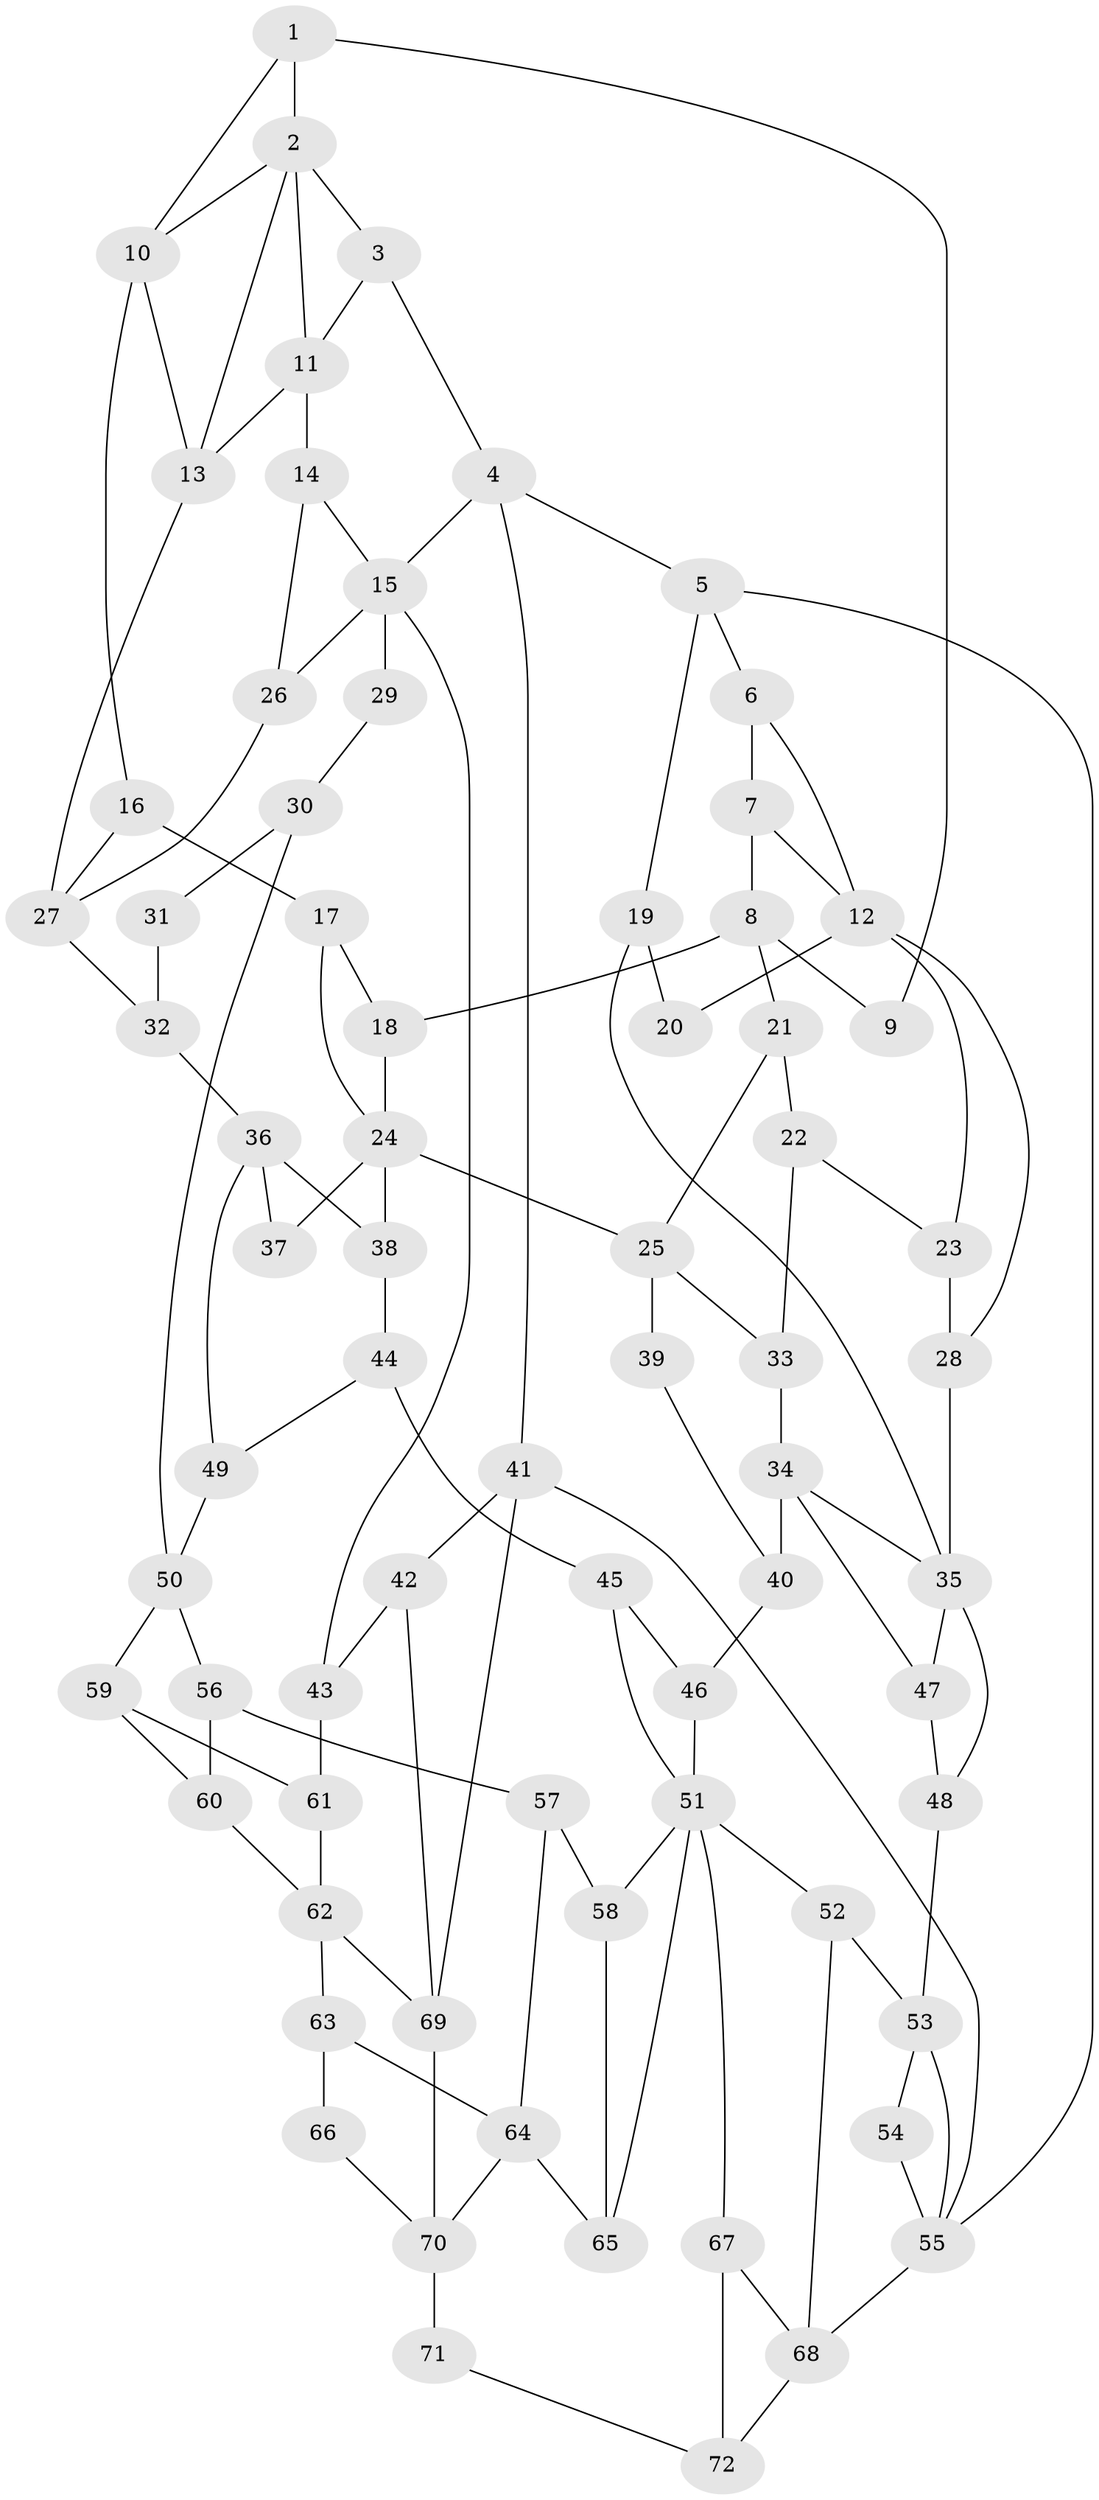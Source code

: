 // original degree distribution, {3: 0.013986013986013986, 4: 0.23076923076923078, 6: 0.2097902097902098, 5: 0.5454545454545454}
// Generated by graph-tools (version 1.1) at 2025/38/03/09/25 02:38:41]
// undirected, 72 vertices, 120 edges
graph export_dot {
graph [start="1"]
  node [color=gray90,style=filled];
  1;
  2;
  3;
  4;
  5;
  6;
  7;
  8;
  9;
  10;
  11;
  12;
  13;
  14;
  15;
  16;
  17;
  18;
  19;
  20;
  21;
  22;
  23;
  24;
  25;
  26;
  27;
  28;
  29;
  30;
  31;
  32;
  33;
  34;
  35;
  36;
  37;
  38;
  39;
  40;
  41;
  42;
  43;
  44;
  45;
  46;
  47;
  48;
  49;
  50;
  51;
  52;
  53;
  54;
  55;
  56;
  57;
  58;
  59;
  60;
  61;
  62;
  63;
  64;
  65;
  66;
  67;
  68;
  69;
  70;
  71;
  72;
  1 -- 2 [weight=1.0];
  1 -- 9 [weight=1.0];
  1 -- 10 [weight=1.0];
  2 -- 3 [weight=1.0];
  2 -- 10 [weight=1.0];
  2 -- 11 [weight=2.0];
  2 -- 13 [weight=1.0];
  3 -- 4 [weight=1.0];
  3 -- 11 [weight=1.0];
  4 -- 5 [weight=1.0];
  4 -- 15 [weight=1.0];
  4 -- 41 [weight=1.0];
  5 -- 6 [weight=1.0];
  5 -- 19 [weight=1.0];
  5 -- 55 [weight=1.0];
  6 -- 7 [weight=1.0];
  6 -- 12 [weight=1.0];
  7 -- 8 [weight=2.0];
  7 -- 12 [weight=1.0];
  8 -- 9 [weight=2.0];
  8 -- 18 [weight=1.0];
  8 -- 21 [weight=1.0];
  10 -- 13 [weight=1.0];
  10 -- 16 [weight=1.0];
  11 -- 13 [weight=1.0];
  11 -- 14 [weight=2.0];
  12 -- 20 [weight=2.0];
  12 -- 23 [weight=1.0];
  12 -- 28 [weight=1.0];
  13 -- 27 [weight=1.0];
  14 -- 15 [weight=1.0];
  14 -- 26 [weight=2.0];
  15 -- 26 [weight=1.0];
  15 -- 29 [weight=2.0];
  15 -- 43 [weight=1.0];
  16 -- 17 [weight=1.0];
  16 -- 27 [weight=1.0];
  17 -- 18 [weight=1.0];
  17 -- 24 [weight=1.0];
  18 -- 24 [weight=1.0];
  19 -- 20 [weight=1.0];
  19 -- 35 [weight=1.0];
  21 -- 22 [weight=1.0];
  21 -- 25 [weight=1.0];
  22 -- 23 [weight=1.0];
  22 -- 33 [weight=1.0];
  23 -- 28 [weight=1.0];
  24 -- 25 [weight=2.0];
  24 -- 37 [weight=1.0];
  24 -- 38 [weight=1.0];
  25 -- 33 [weight=1.0];
  25 -- 39 [weight=2.0];
  26 -- 27 [weight=1.0];
  27 -- 32 [weight=2.0];
  28 -- 35 [weight=1.0];
  29 -- 30 [weight=1.0];
  30 -- 31 [weight=1.0];
  30 -- 50 [weight=1.0];
  31 -- 32 [weight=2.0];
  32 -- 36 [weight=2.0];
  33 -- 34 [weight=1.0];
  34 -- 35 [weight=1.0];
  34 -- 40 [weight=1.0];
  34 -- 47 [weight=2.0];
  35 -- 47 [weight=1.0];
  35 -- 48 [weight=1.0];
  36 -- 37 [weight=2.0];
  36 -- 38 [weight=1.0];
  36 -- 49 [weight=1.0];
  38 -- 44 [weight=1.0];
  39 -- 40 [weight=1.0];
  40 -- 46 [weight=1.0];
  41 -- 42 [weight=1.0];
  41 -- 55 [weight=1.0];
  41 -- 69 [weight=1.0];
  42 -- 43 [weight=1.0];
  42 -- 69 [weight=1.0];
  43 -- 61 [weight=1.0];
  44 -- 45 [weight=1.0];
  44 -- 49 [weight=1.0];
  45 -- 46 [weight=1.0];
  45 -- 51 [weight=1.0];
  46 -- 51 [weight=1.0];
  47 -- 48 [weight=3.0];
  48 -- 53 [weight=2.0];
  49 -- 50 [weight=1.0];
  50 -- 56 [weight=1.0];
  50 -- 59 [weight=1.0];
  51 -- 52 [weight=1.0];
  51 -- 58 [weight=1.0];
  51 -- 65 [weight=1.0];
  51 -- 67 [weight=1.0];
  52 -- 53 [weight=1.0];
  52 -- 68 [weight=2.0];
  53 -- 54 [weight=2.0];
  53 -- 55 [weight=1.0];
  54 -- 55 [weight=1.0];
  55 -- 68 [weight=2.0];
  56 -- 57 [weight=1.0];
  56 -- 60 [weight=1.0];
  57 -- 58 [weight=1.0];
  57 -- 64 [weight=1.0];
  58 -- 65 [weight=1.0];
  59 -- 60 [weight=1.0];
  59 -- 61 [weight=1.0];
  60 -- 62 [weight=1.0];
  61 -- 62 [weight=1.0];
  62 -- 63 [weight=2.0];
  62 -- 69 [weight=1.0];
  63 -- 64 [weight=2.0];
  63 -- 66 [weight=2.0];
  64 -- 65 [weight=1.0];
  64 -- 70 [weight=1.0];
  66 -- 70 [weight=1.0];
  67 -- 68 [weight=1.0];
  67 -- 72 [weight=1.0];
  68 -- 72 [weight=1.0];
  69 -- 70 [weight=2.0];
  70 -- 71 [weight=2.0];
  71 -- 72 [weight=1.0];
}
